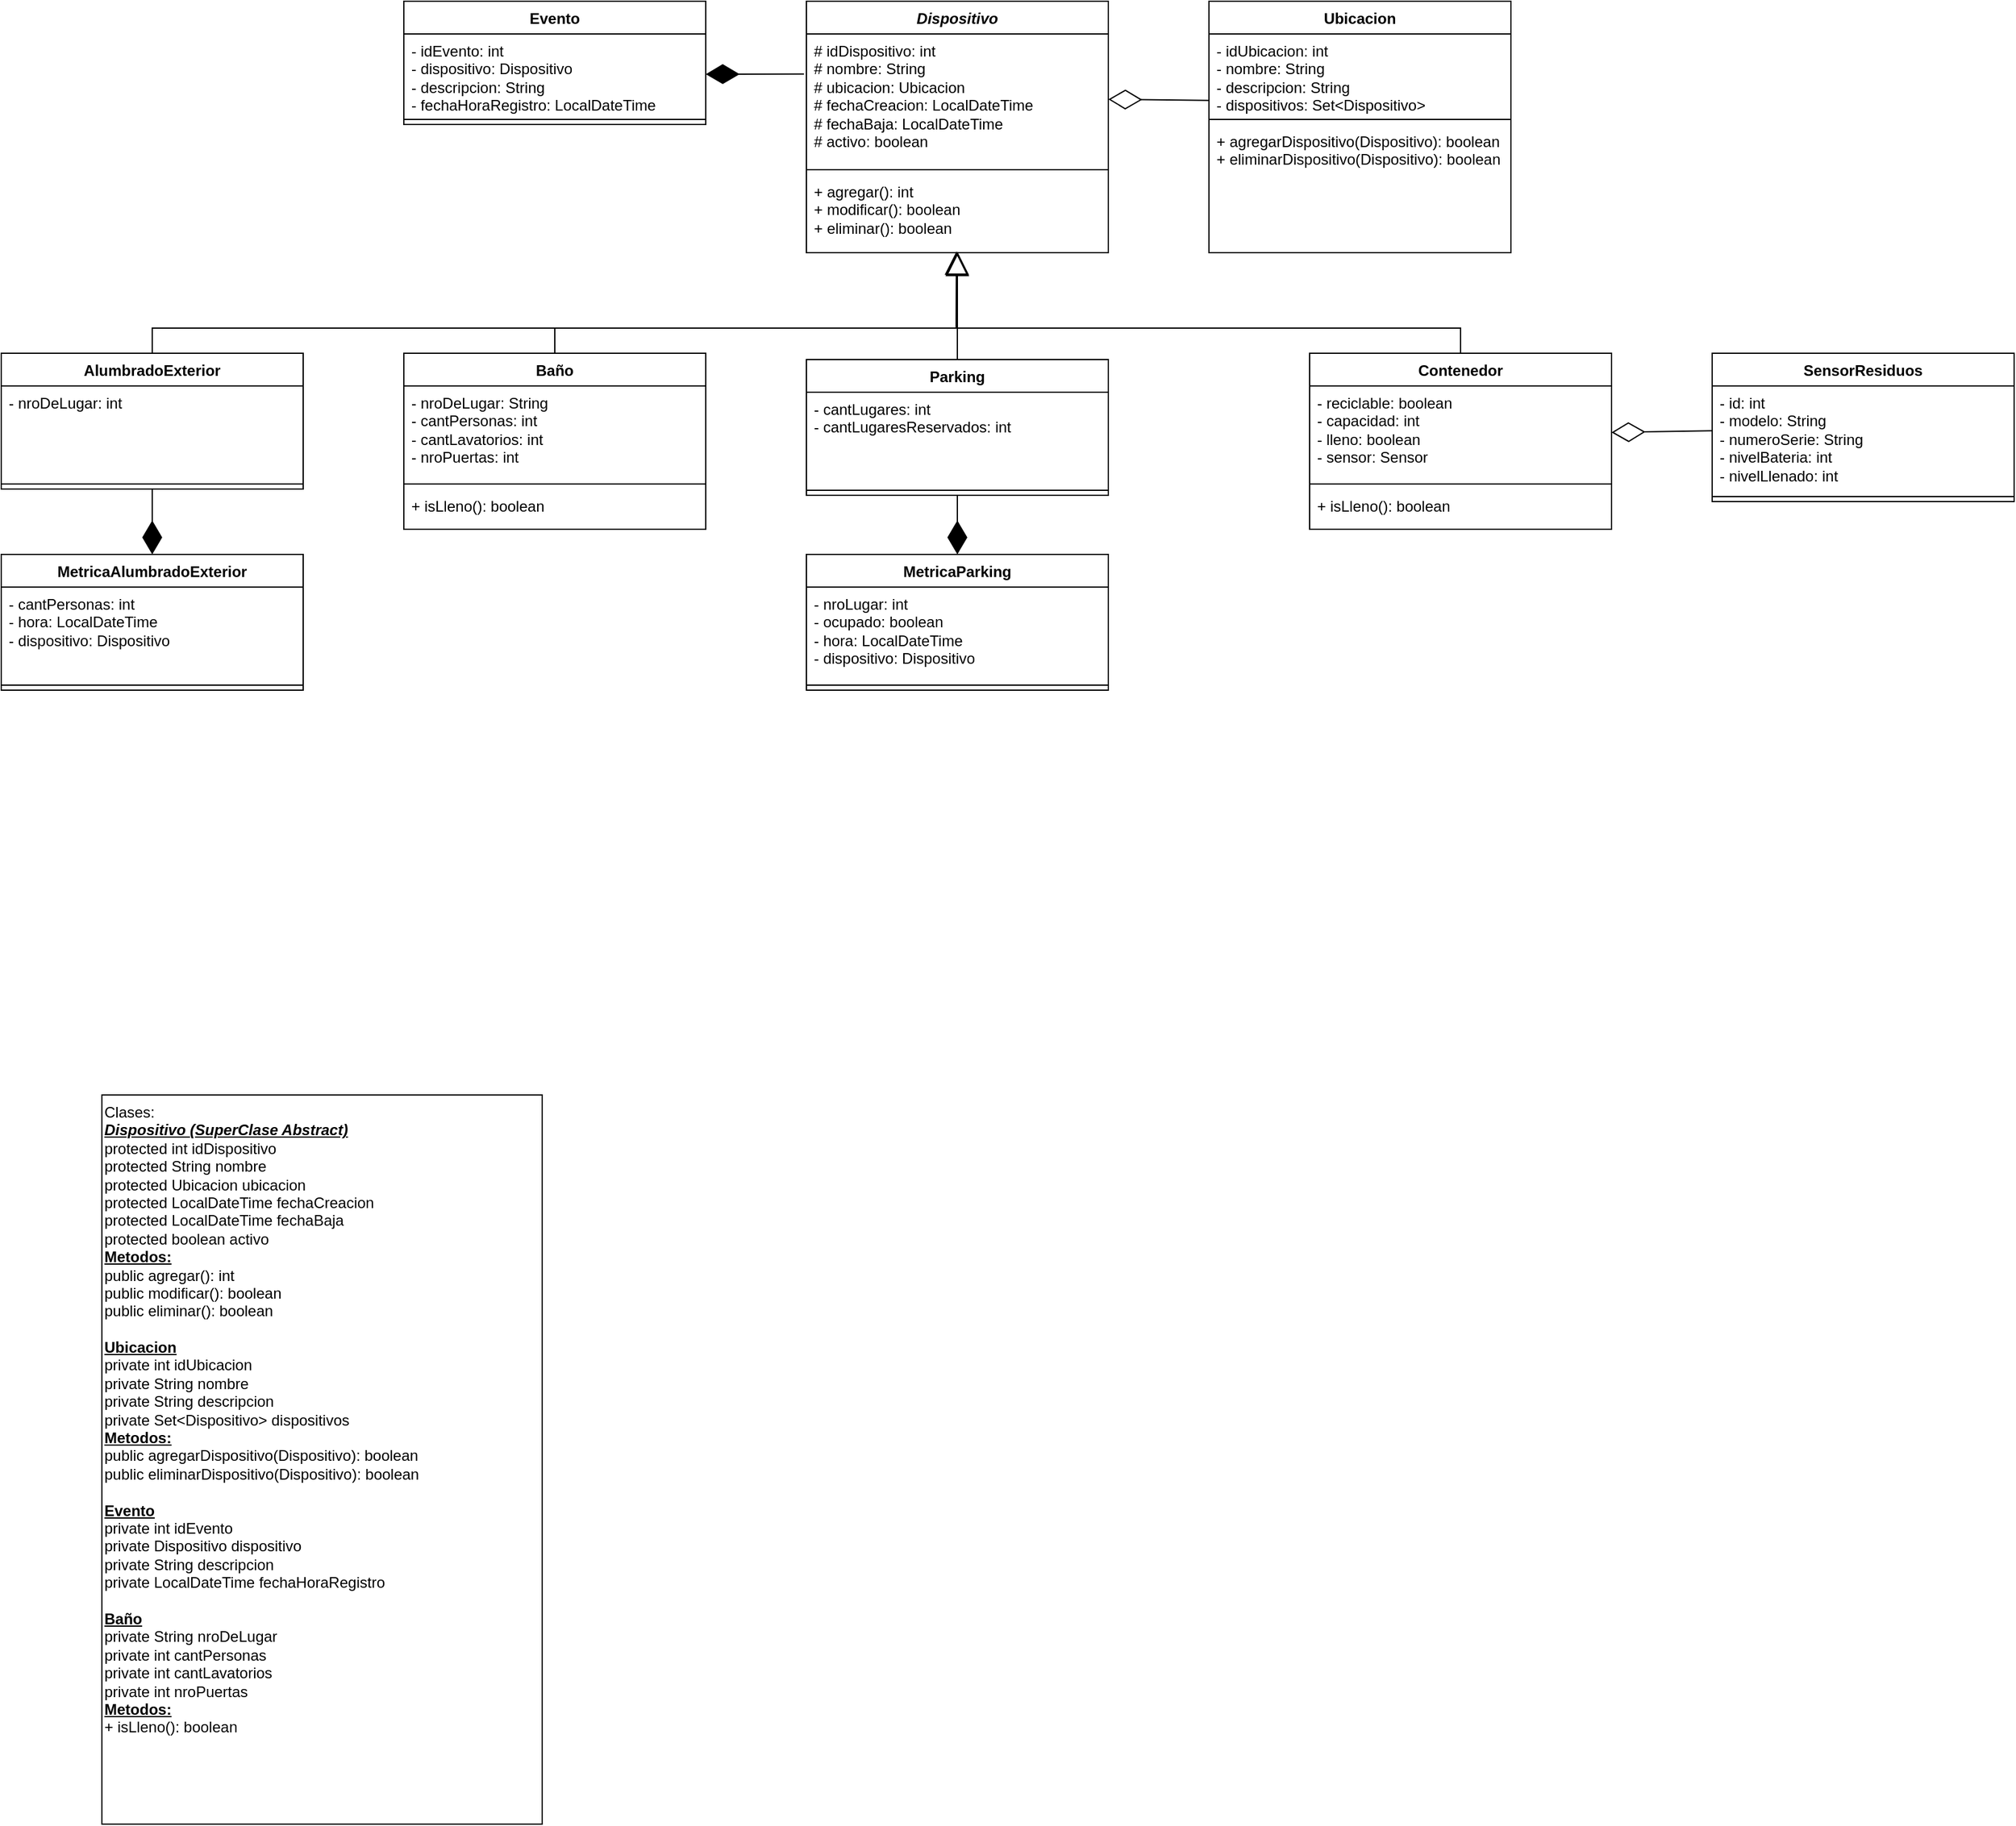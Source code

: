 <mxfile version="21.2.8" type="device">
  <diagram name="Page-1" id="c4acf3e9-155e-7222-9cf6-157b1a14988f">
    <mxGraphModel dx="2206" dy="1286" grid="1" gridSize="10" guides="1" tooltips="1" connect="1" arrows="1" fold="1" page="1" pageScale="1" pageWidth="1700" pageHeight="1100" background="none" math="0" shadow="0">
      <root>
        <mxCell id="0" />
        <mxCell id="1" parent="0" />
        <mxCell id="F8O841RziVCeOHIme4oO-1" value="Ubicacion" style="swimlane;fontStyle=1;align=center;verticalAlign=top;childLayout=stackLayout;horizontal=1;startSize=26;horizontalStack=0;resizeParent=1;resizeParentMax=0;resizeLast=0;collapsible=1;marginBottom=0;whiteSpace=wrap;html=1;" parent="1" vertex="1">
          <mxGeometry x="1040" y="280" width="240" height="200" as="geometry">
            <mxRectangle x="480" y="400" width="80" height="30" as="alternateBounds" />
          </mxGeometry>
        </mxCell>
        <mxCell id="F8O841RziVCeOHIme4oO-2" value="- idUbicacion: int&lt;br&gt;- nombre: String&lt;br&gt;- descripcion: String&lt;br&gt;- dispositivos: Set&amp;lt;Dispositivo&amp;gt;" style="text;strokeColor=none;fillColor=none;align=left;verticalAlign=top;spacingLeft=4;spacingRight=4;overflow=hidden;rotatable=0;points=[[0,0.5],[1,0.5]];portConstraint=eastwest;whiteSpace=wrap;html=1;" parent="F8O841RziVCeOHIme4oO-1" vertex="1">
          <mxGeometry y="26" width="240" height="64" as="geometry" />
        </mxCell>
        <mxCell id="F8O841RziVCeOHIme4oO-3" value="" style="line;strokeWidth=1;fillColor=none;align=left;verticalAlign=middle;spacingTop=-1;spacingLeft=3;spacingRight=3;rotatable=0;labelPosition=right;points=[];portConstraint=eastwest;strokeColor=inherit;" parent="F8O841RziVCeOHIme4oO-1" vertex="1">
          <mxGeometry y="90" width="240" height="8" as="geometry" />
        </mxCell>
        <mxCell id="F8O841RziVCeOHIme4oO-4" value="+ agregarDispositivo(Dispositivo): boolean&lt;br&gt;+ eliminarDispositivo(Dispositivo): boolean" style="text;strokeColor=none;fillColor=none;align=left;verticalAlign=top;spacingLeft=4;spacingRight=4;overflow=hidden;rotatable=0;points=[[0,0.5],[1,0.5]];portConstraint=eastwest;whiteSpace=wrap;html=1;" parent="F8O841RziVCeOHIme4oO-1" vertex="1">
          <mxGeometry y="98" width="240" height="102" as="geometry" />
        </mxCell>
        <mxCell id="F8O841RziVCeOHIme4oO-5" value="&lt;i&gt;Dispositivo&lt;/i&gt;" style="swimlane;fontStyle=1;align=center;verticalAlign=top;childLayout=stackLayout;horizontal=1;startSize=26;horizontalStack=0;resizeParent=1;resizeParentMax=0;resizeLast=0;collapsible=1;marginBottom=0;whiteSpace=wrap;html=1;" parent="1" vertex="1">
          <mxGeometry x="720" y="280" width="240" height="200" as="geometry">
            <mxRectangle x="480" y="400" width="80" height="30" as="alternateBounds" />
          </mxGeometry>
        </mxCell>
        <mxCell id="F8O841RziVCeOHIme4oO-6" value="# idDispositivo: int&lt;br&gt;# nombre: String&lt;br&gt;# ubicacion: Ubicacion&lt;br&gt;# fechaCreacion: LocalDateTime&lt;br&gt;# fechaBaja: LocalDateTime&lt;br&gt;# activo: boolean" style="text;strokeColor=none;fillColor=none;align=left;verticalAlign=top;spacingLeft=4;spacingRight=4;overflow=hidden;rotatable=0;points=[[0,0.5],[1,0.5]];portConstraint=eastwest;whiteSpace=wrap;html=1;" parent="F8O841RziVCeOHIme4oO-5" vertex="1">
          <mxGeometry y="26" width="240" height="104" as="geometry" />
        </mxCell>
        <mxCell id="F8O841RziVCeOHIme4oO-7" value="" style="line;strokeWidth=1;fillColor=none;align=left;verticalAlign=middle;spacingTop=-1;spacingLeft=3;spacingRight=3;rotatable=0;labelPosition=right;points=[];portConstraint=eastwest;strokeColor=inherit;" parent="F8O841RziVCeOHIme4oO-5" vertex="1">
          <mxGeometry y="130" width="240" height="8" as="geometry" />
        </mxCell>
        <mxCell id="F8O841RziVCeOHIme4oO-8" value="+ agregar(): int&lt;br&gt;+ modificar(): boolean&lt;br&gt;+ eliminar(): boolean" style="text;strokeColor=none;fillColor=none;align=left;verticalAlign=top;spacingLeft=4;spacingRight=4;overflow=hidden;rotatable=0;points=[[0,0.5],[1,0.5]];portConstraint=eastwest;whiteSpace=wrap;html=1;" parent="F8O841RziVCeOHIme4oO-5" vertex="1">
          <mxGeometry y="138" width="240" height="62" as="geometry" />
        </mxCell>
        <mxCell id="Y4ut_rwbPkT-3MlVgnc4-1" value="Contenedor" style="swimlane;fontStyle=1;align=center;verticalAlign=top;childLayout=stackLayout;horizontal=1;startSize=26;horizontalStack=0;resizeParent=1;resizeParentMax=0;resizeLast=0;collapsible=1;marginBottom=0;whiteSpace=wrap;html=1;" parent="1" vertex="1">
          <mxGeometry x="1120" y="560" width="240" height="140" as="geometry">
            <mxRectangle x="480" y="400" width="80" height="30" as="alternateBounds" />
          </mxGeometry>
        </mxCell>
        <mxCell id="Y4ut_rwbPkT-3MlVgnc4-2" value="- reciclable: boolean&lt;br&gt;- capacidad: int&lt;br&gt;- lleno: boolean&lt;br&gt;- sensor: Sensor" style="text;strokeColor=none;fillColor=none;align=left;verticalAlign=top;spacingLeft=4;spacingRight=4;overflow=hidden;rotatable=0;points=[[0,0.5],[1,0.5]];portConstraint=eastwest;whiteSpace=wrap;html=1;" parent="Y4ut_rwbPkT-3MlVgnc4-1" vertex="1">
          <mxGeometry y="26" width="240" height="74" as="geometry" />
        </mxCell>
        <mxCell id="Y4ut_rwbPkT-3MlVgnc4-3" value="" style="line;strokeWidth=1;fillColor=none;align=left;verticalAlign=middle;spacingTop=-1;spacingLeft=3;spacingRight=3;rotatable=0;labelPosition=right;points=[];portConstraint=eastwest;strokeColor=inherit;" parent="Y4ut_rwbPkT-3MlVgnc4-1" vertex="1">
          <mxGeometry y="100" width="240" height="8" as="geometry" />
        </mxCell>
        <mxCell id="Y4ut_rwbPkT-3MlVgnc4-4" value="+ isLleno(): boolean" style="text;strokeColor=none;fillColor=none;align=left;verticalAlign=top;spacingLeft=4;spacingRight=4;overflow=hidden;rotatable=0;points=[[0,0.5],[1,0.5]];portConstraint=eastwest;whiteSpace=wrap;html=1;" parent="Y4ut_rwbPkT-3MlVgnc4-1" vertex="1">
          <mxGeometry y="108" width="240" height="32" as="geometry" />
        </mxCell>
        <mxCell id="Y4ut_rwbPkT-3MlVgnc4-6" value="" style="endArrow=block;endSize=16;endFill=0;html=1;rounded=0;exitX=0.5;exitY=0;exitDx=0;exitDy=0;entryX=0.5;entryY=1;entryDx=0;entryDy=0;entryPerimeter=0;" parent="1" source="Y4ut_rwbPkT-3MlVgnc4-1" target="F8O841RziVCeOHIme4oO-8" edge="1">
          <mxGeometry width="160" relative="1" as="geometry">
            <mxPoint x="1150" y="590" as="sourcePoint" />
            <mxPoint x="870" y="460" as="targetPoint" />
            <Array as="points">
              <mxPoint x="1240" y="540" />
              <mxPoint x="840" y="540" />
            </Array>
          </mxGeometry>
        </mxCell>
        <mxCell id="Y4ut_rwbPkT-3MlVgnc4-9" value="" style="endArrow=diamondThin;endFill=0;endSize=24;html=1;rounded=0;entryX=1;entryY=0.5;entryDx=0;entryDy=0;exitX=0;exitY=0.826;exitDx=0;exitDy=0;exitPerimeter=0;" parent="1" source="F8O841RziVCeOHIme4oO-2" target="F8O841RziVCeOHIme4oO-6" edge="1">
          <mxGeometry width="160" relative="1" as="geometry">
            <mxPoint x="1010" y="410" as="sourcePoint" />
            <mxPoint x="1210" y="540" as="targetPoint" />
          </mxGeometry>
        </mxCell>
        <mxCell id="Y4ut_rwbPkT-3MlVgnc4-11" value="SensorResiduos" style="swimlane;fontStyle=1;align=center;verticalAlign=top;childLayout=stackLayout;horizontal=1;startSize=26;horizontalStack=0;resizeParent=1;resizeParentMax=0;resizeLast=0;collapsible=1;marginBottom=0;whiteSpace=wrap;html=1;" parent="1" vertex="1">
          <mxGeometry x="1440" y="560" width="240" height="118" as="geometry">
            <mxRectangle x="480" y="400" width="80" height="30" as="alternateBounds" />
          </mxGeometry>
        </mxCell>
        <mxCell id="Y4ut_rwbPkT-3MlVgnc4-12" value="- id: int&lt;br&gt;- modelo: String&lt;br&gt;- numeroSerie: String&lt;br&gt;- nivelBateria: int&lt;br&gt;- nivelLlenado: int" style="text;strokeColor=none;fillColor=none;align=left;verticalAlign=top;spacingLeft=4;spacingRight=4;overflow=hidden;rotatable=0;points=[[0,0.5],[1,0.5]];portConstraint=eastwest;whiteSpace=wrap;html=1;" parent="Y4ut_rwbPkT-3MlVgnc4-11" vertex="1">
          <mxGeometry y="26" width="240" height="84" as="geometry" />
        </mxCell>
        <mxCell id="Y4ut_rwbPkT-3MlVgnc4-13" value="" style="line;strokeWidth=1;fillColor=none;align=left;verticalAlign=middle;spacingTop=-1;spacingLeft=3;spacingRight=3;rotatable=0;labelPosition=right;points=[];portConstraint=eastwest;strokeColor=inherit;" parent="Y4ut_rwbPkT-3MlVgnc4-11" vertex="1">
          <mxGeometry y="110" width="240" height="8" as="geometry" />
        </mxCell>
        <mxCell id="Y4ut_rwbPkT-3MlVgnc4-15" value="" style="endArrow=diamondThin;endFill=0;endSize=24;html=1;rounded=0;entryX=1;entryY=0.5;entryDx=0;entryDy=0;exitX=0.002;exitY=0.424;exitDx=0;exitDy=0;exitPerimeter=0;" parent="1" source="Y4ut_rwbPkT-3MlVgnc4-12" edge="1" target="Y4ut_rwbPkT-3MlVgnc4-2">
          <mxGeometry width="160" relative="1" as="geometry">
            <mxPoint x="1440" y="690" as="sourcePoint" />
            <mxPoint x="1350" y="648" as="targetPoint" />
          </mxGeometry>
        </mxCell>
        <mxCell id="CIZcdTz_rNA8p1j0GoCH-2" value="Evento" style="swimlane;fontStyle=1;align=center;verticalAlign=top;childLayout=stackLayout;horizontal=1;startSize=26;horizontalStack=0;resizeParent=1;resizeParentMax=0;resizeLast=0;collapsible=1;marginBottom=0;whiteSpace=wrap;html=1;" vertex="1" parent="1">
          <mxGeometry x="400" y="280" width="240" height="98" as="geometry">
            <mxRectangle x="480" y="400" width="80" height="30" as="alternateBounds" />
          </mxGeometry>
        </mxCell>
        <mxCell id="CIZcdTz_rNA8p1j0GoCH-3" value="- idEvento: int&lt;br&gt;- dispositivo: Dispositivo&lt;br&gt;- descripcion: String&lt;br&gt;- fechaHoraRegistro: LocalDateTime" style="text;strokeColor=none;fillColor=none;align=left;verticalAlign=top;spacingLeft=4;spacingRight=4;overflow=hidden;rotatable=0;points=[[0,0.5],[1,0.5]];portConstraint=eastwest;whiteSpace=wrap;html=1;" vertex="1" parent="CIZcdTz_rNA8p1j0GoCH-2">
          <mxGeometry y="26" width="240" height="64" as="geometry" />
        </mxCell>
        <mxCell id="CIZcdTz_rNA8p1j0GoCH-4" value="" style="line;strokeWidth=1;fillColor=none;align=left;verticalAlign=middle;spacingTop=-1;spacingLeft=3;spacingRight=3;rotatable=0;labelPosition=right;points=[];portConstraint=eastwest;strokeColor=inherit;" vertex="1" parent="CIZcdTz_rNA8p1j0GoCH-2">
          <mxGeometry y="90" width="240" height="8" as="geometry" />
        </mxCell>
        <mxCell id="CIZcdTz_rNA8p1j0GoCH-7" value="" style="endArrow=diamondThin;endFill=1;endSize=24;html=1;rounded=0;entryX=1;entryY=0.5;entryDx=0;entryDy=0;exitX=-0.008;exitY=0.306;exitDx=0;exitDy=0;exitPerimeter=0;" edge="1" parent="1" source="F8O841RziVCeOHIme4oO-6" target="CIZcdTz_rNA8p1j0GoCH-3">
          <mxGeometry width="160" relative="1" as="geometry">
            <mxPoint x="560" y="570" as="sourcePoint" />
            <mxPoint x="720" y="570" as="targetPoint" />
          </mxGeometry>
        </mxCell>
        <mxCell id="CIZcdTz_rNA8p1j0GoCH-8" value="Baño" style="swimlane;fontStyle=1;align=center;verticalAlign=top;childLayout=stackLayout;horizontal=1;startSize=26;horizontalStack=0;resizeParent=1;resizeParentMax=0;resizeLast=0;collapsible=1;marginBottom=0;whiteSpace=wrap;html=1;" vertex="1" parent="1">
          <mxGeometry x="400" y="560" width="240" height="140" as="geometry">
            <mxRectangle x="480" y="400" width="80" height="30" as="alternateBounds" />
          </mxGeometry>
        </mxCell>
        <mxCell id="CIZcdTz_rNA8p1j0GoCH-9" value="- nroDeLugar: String&lt;br&gt;- cantPersonas: int&lt;br&gt;- cantLavatorios: int&lt;br&gt;- nroPuertas: int" style="text;strokeColor=none;fillColor=none;align=left;verticalAlign=top;spacingLeft=4;spacingRight=4;overflow=hidden;rotatable=0;points=[[0,0.5],[1,0.5]];portConstraint=eastwest;whiteSpace=wrap;html=1;" vertex="1" parent="CIZcdTz_rNA8p1j0GoCH-8">
          <mxGeometry y="26" width="240" height="74" as="geometry" />
        </mxCell>
        <mxCell id="CIZcdTz_rNA8p1j0GoCH-10" value="" style="line;strokeWidth=1;fillColor=none;align=left;verticalAlign=middle;spacingTop=-1;spacingLeft=3;spacingRight=3;rotatable=0;labelPosition=right;points=[];portConstraint=eastwest;strokeColor=inherit;" vertex="1" parent="CIZcdTz_rNA8p1j0GoCH-8">
          <mxGeometry y="100" width="240" height="8" as="geometry" />
        </mxCell>
        <mxCell id="CIZcdTz_rNA8p1j0GoCH-11" value="+ isLleno(): boolean" style="text;strokeColor=none;fillColor=none;align=left;verticalAlign=top;spacingLeft=4;spacingRight=4;overflow=hidden;rotatable=0;points=[[0,0.5],[1,0.5]];portConstraint=eastwest;whiteSpace=wrap;html=1;" vertex="1" parent="CIZcdTz_rNA8p1j0GoCH-8">
          <mxGeometry y="108" width="240" height="32" as="geometry" />
        </mxCell>
        <mxCell id="CIZcdTz_rNA8p1j0GoCH-12" value="" style="endArrow=block;endSize=16;endFill=0;html=1;rounded=0;exitX=0.5;exitY=0;exitDx=0;exitDy=0;entryX=0.497;entryY=0.984;entryDx=0;entryDy=0;entryPerimeter=0;" edge="1" parent="1" source="CIZcdTz_rNA8p1j0GoCH-8" target="F8O841RziVCeOHIme4oO-8">
          <mxGeometry x="-0.0" width="160" relative="1" as="geometry">
            <mxPoint x="1170" y="570" as="sourcePoint" />
            <mxPoint x="850" y="500" as="targetPoint" />
            <Array as="points">
              <mxPoint x="520" y="540" />
              <mxPoint x="839" y="540" />
            </Array>
            <mxPoint as="offset" />
          </mxGeometry>
        </mxCell>
        <mxCell id="CIZcdTz_rNA8p1j0GoCH-13" value="AlumbradoExterior" style="swimlane;fontStyle=1;align=center;verticalAlign=top;childLayout=stackLayout;horizontal=1;startSize=26;horizontalStack=0;resizeParent=1;resizeParentMax=0;resizeLast=0;collapsible=1;marginBottom=0;whiteSpace=wrap;html=1;" vertex="1" parent="1">
          <mxGeometry x="80" y="560" width="240" height="108" as="geometry">
            <mxRectangle x="480" y="400" width="80" height="30" as="alternateBounds" />
          </mxGeometry>
        </mxCell>
        <mxCell id="CIZcdTz_rNA8p1j0GoCH-14" value="- nroDeLugar: int" style="text;strokeColor=none;fillColor=none;align=left;verticalAlign=top;spacingLeft=4;spacingRight=4;overflow=hidden;rotatable=0;points=[[0,0.5],[1,0.5]];portConstraint=eastwest;whiteSpace=wrap;html=1;" vertex="1" parent="CIZcdTz_rNA8p1j0GoCH-13">
          <mxGeometry y="26" width="240" height="74" as="geometry" />
        </mxCell>
        <mxCell id="CIZcdTz_rNA8p1j0GoCH-15" value="" style="line;strokeWidth=1;fillColor=none;align=left;verticalAlign=middle;spacingTop=-1;spacingLeft=3;spacingRight=3;rotatable=0;labelPosition=right;points=[];portConstraint=eastwest;strokeColor=inherit;" vertex="1" parent="CIZcdTz_rNA8p1j0GoCH-13">
          <mxGeometry y="100" width="240" height="8" as="geometry" />
        </mxCell>
        <mxCell id="CIZcdTz_rNA8p1j0GoCH-17" value="" style="endArrow=block;endSize=16;endFill=0;html=1;rounded=0;exitX=0.5;exitY=0;exitDx=0;exitDy=0;" edge="1" parent="1" source="CIZcdTz_rNA8p1j0GoCH-13">
          <mxGeometry x="-0.549" width="160" relative="1" as="geometry">
            <mxPoint x="530" y="570" as="sourcePoint" />
            <mxPoint x="840" y="480" as="targetPoint" />
            <Array as="points">
              <mxPoint x="200" y="540" />
              <mxPoint x="840" y="540" />
            </Array>
            <mxPoint as="offset" />
          </mxGeometry>
        </mxCell>
        <mxCell id="CIZcdTz_rNA8p1j0GoCH-18" value="MetricaAlumbradoExterior" style="swimlane;fontStyle=1;align=center;verticalAlign=top;childLayout=stackLayout;horizontal=1;startSize=26;horizontalStack=0;resizeParent=1;resizeParentMax=0;resizeLast=0;collapsible=1;marginBottom=0;whiteSpace=wrap;html=1;" vertex="1" parent="1">
          <mxGeometry x="80" y="720" width="240" height="108" as="geometry">
            <mxRectangle x="480" y="400" width="80" height="30" as="alternateBounds" />
          </mxGeometry>
        </mxCell>
        <mxCell id="CIZcdTz_rNA8p1j0GoCH-19" value="- cantPersonas: int&lt;br&gt;- hora: LocalDateTime&lt;br&gt;- dispositivo: Dispositivo" style="text;strokeColor=none;fillColor=none;align=left;verticalAlign=top;spacingLeft=4;spacingRight=4;overflow=hidden;rotatable=0;points=[[0,0.5],[1,0.5]];portConstraint=eastwest;whiteSpace=wrap;html=1;" vertex="1" parent="CIZcdTz_rNA8p1j0GoCH-18">
          <mxGeometry y="26" width="240" height="74" as="geometry" />
        </mxCell>
        <mxCell id="CIZcdTz_rNA8p1j0GoCH-20" value="" style="line;strokeWidth=1;fillColor=none;align=left;verticalAlign=middle;spacingTop=-1;spacingLeft=3;spacingRight=3;rotatable=0;labelPosition=right;points=[];portConstraint=eastwest;strokeColor=inherit;" vertex="1" parent="CIZcdTz_rNA8p1j0GoCH-18">
          <mxGeometry y="100" width="240" height="8" as="geometry" />
        </mxCell>
        <mxCell id="CIZcdTz_rNA8p1j0GoCH-21" value="Parking" style="swimlane;fontStyle=1;align=center;verticalAlign=top;childLayout=stackLayout;horizontal=1;startSize=26;horizontalStack=0;resizeParent=1;resizeParentMax=0;resizeLast=0;collapsible=1;marginBottom=0;whiteSpace=wrap;html=1;" vertex="1" parent="1">
          <mxGeometry x="720" y="565" width="240" height="108" as="geometry">
            <mxRectangle x="480" y="400" width="80" height="30" as="alternateBounds" />
          </mxGeometry>
        </mxCell>
        <mxCell id="CIZcdTz_rNA8p1j0GoCH-22" value="- cantLugares: int&lt;br&gt;- cantLugaresReservados: int" style="text;strokeColor=none;fillColor=none;align=left;verticalAlign=top;spacingLeft=4;spacingRight=4;overflow=hidden;rotatable=0;points=[[0,0.5],[1,0.5]];portConstraint=eastwest;whiteSpace=wrap;html=1;" vertex="1" parent="CIZcdTz_rNA8p1j0GoCH-21">
          <mxGeometry y="26" width="240" height="74" as="geometry" />
        </mxCell>
        <mxCell id="CIZcdTz_rNA8p1j0GoCH-23" value="" style="line;strokeWidth=1;fillColor=none;align=left;verticalAlign=middle;spacingTop=-1;spacingLeft=3;spacingRight=3;rotatable=0;labelPosition=right;points=[];portConstraint=eastwest;strokeColor=inherit;" vertex="1" parent="CIZcdTz_rNA8p1j0GoCH-21">
          <mxGeometry y="100" width="240" height="8" as="geometry" />
        </mxCell>
        <mxCell id="CIZcdTz_rNA8p1j0GoCH-25" value="" style="endArrow=block;endSize=16;endFill=0;html=1;rounded=0;exitX=0.5;exitY=0;exitDx=0;exitDy=0;entryX=0.5;entryY=0.985;entryDx=0;entryDy=0;entryPerimeter=0;" edge="1" parent="1" source="CIZcdTz_rNA8p1j0GoCH-21" target="F8O841RziVCeOHIme4oO-8">
          <mxGeometry x="-0.418" width="160" relative="1" as="geometry">
            <mxPoint x="210" y="570" as="sourcePoint" />
            <mxPoint x="850" y="490" as="targetPoint" />
            <Array as="points" />
            <mxPoint as="offset" />
          </mxGeometry>
        </mxCell>
        <mxCell id="CIZcdTz_rNA8p1j0GoCH-26" value="MetricaParking" style="swimlane;fontStyle=1;align=center;verticalAlign=top;childLayout=stackLayout;horizontal=1;startSize=26;horizontalStack=0;resizeParent=1;resizeParentMax=0;resizeLast=0;collapsible=1;marginBottom=0;whiteSpace=wrap;html=1;" vertex="1" parent="1">
          <mxGeometry x="720" y="720" width="240" height="108" as="geometry">
            <mxRectangle x="480" y="400" width="80" height="30" as="alternateBounds" />
          </mxGeometry>
        </mxCell>
        <mxCell id="CIZcdTz_rNA8p1j0GoCH-27" value="- nroLugar: int&lt;br&gt;- ocupado: boolean&lt;br&gt;- hora: LocalDateTime&lt;br&gt;- dispositivo: Dispositivo" style="text;strokeColor=none;fillColor=none;align=left;verticalAlign=top;spacingLeft=4;spacingRight=4;overflow=hidden;rotatable=0;points=[[0,0.5],[1,0.5]];portConstraint=eastwest;whiteSpace=wrap;html=1;" vertex="1" parent="CIZcdTz_rNA8p1j0GoCH-26">
          <mxGeometry y="26" width="240" height="74" as="geometry" />
        </mxCell>
        <mxCell id="CIZcdTz_rNA8p1j0GoCH-28" value="" style="line;strokeWidth=1;fillColor=none;align=left;verticalAlign=middle;spacingTop=-1;spacingLeft=3;spacingRight=3;rotatable=0;labelPosition=right;points=[];portConstraint=eastwest;strokeColor=inherit;" vertex="1" parent="CIZcdTz_rNA8p1j0GoCH-26">
          <mxGeometry y="100" width="240" height="8" as="geometry" />
        </mxCell>
        <mxCell id="CIZcdTz_rNA8p1j0GoCH-29" value="" style="endArrow=diamondThin;endFill=1;endSize=24;html=1;rounded=0;entryX=0.5;entryY=0;entryDx=0;entryDy=0;exitX=0.5;exitY=1;exitDx=0;exitDy=0;" edge="1" parent="1" source="CIZcdTz_rNA8p1j0GoCH-21" target="CIZcdTz_rNA8p1j0GoCH-26">
          <mxGeometry width="160" relative="1" as="geometry">
            <mxPoint x="978" y="699.29" as="sourcePoint" />
            <mxPoint x="900" y="699.29" as="targetPoint" />
          </mxGeometry>
        </mxCell>
        <mxCell id="CIZcdTz_rNA8p1j0GoCH-30" value="" style="endArrow=diamondThin;endFill=1;endSize=24;html=1;rounded=0;exitX=0.5;exitY=1;exitDx=0;exitDy=0;entryX=0.5;entryY=0;entryDx=0;entryDy=0;" edge="1" parent="1" source="CIZcdTz_rNA8p1j0GoCH-13" target="CIZcdTz_rNA8p1j0GoCH-18">
          <mxGeometry width="160" relative="1" as="geometry">
            <mxPoint x="240" y="660" as="sourcePoint" />
            <mxPoint x="240" y="707" as="targetPoint" />
          </mxGeometry>
        </mxCell>
        <mxCell id="CIZcdTz_rNA8p1j0GoCH-31" value="Clases:&lt;br&gt;&lt;i style=&quot;font-weight: 700;&quot;&gt;&lt;u&gt;Dispositivo (SuperClase Abstract)&lt;/u&gt;&lt;br&gt;&lt;/i&gt;protected int&amp;nbsp;idDispositivo&lt;br style=&quot;&quot;&gt;protected String&amp;nbsp;&lt;span style=&quot;&quot;&gt;nombre&lt;/span&gt;&lt;br style=&quot;&quot;&gt;protected Ubicacion&amp;nbsp;&lt;span style=&quot;&quot;&gt;ubicacion&lt;/span&gt;&lt;br style=&quot;&quot;&gt;protected LocalDateTime&amp;nbsp;&lt;span style=&quot;&quot;&gt;fechaCreacion&lt;/span&gt;&lt;br style=&quot;&quot;&gt;protected LocalDateTime&amp;nbsp;&lt;span style=&quot;&quot;&gt;fechaBaja&lt;/span&gt;&lt;br style=&quot;&quot;&gt;protected boolean&amp;nbsp;&lt;span style=&quot;&quot;&gt;activo&lt;br&gt;&lt;/span&gt;&lt;span style=&quot;font-weight: 700;&quot;&gt;&lt;u&gt;Metodos:&lt;/u&gt;&lt;br&gt;&lt;/span&gt;public agregar(): int&lt;br&gt;public&amp;nbsp;modificar(): boolean&lt;br&gt;public&amp;nbsp;eliminar(): boolean&lt;br&gt;&lt;i style=&quot;font-weight: 700;&quot;&gt;&lt;br&gt;&lt;/i&gt;&lt;b&gt;&lt;u&gt;Ubicacion&lt;/u&gt;&lt;/b&gt;&lt;br&gt;&lt;div style=&quot;&quot;&gt;private int idUbicacion&lt;/div&gt;&lt;div style=&quot;&quot;&gt;private String nombre&lt;/div&gt;&lt;div style=&quot;&quot;&gt;private String descripcion&lt;/div&gt;&lt;div style=&quot;&quot;&gt;private Set&amp;lt;Dispositivo&amp;gt; dispositivos&lt;/div&gt;&lt;div style=&quot;&quot;&gt;&lt;u style=&quot;font-weight: 700;&quot;&gt;Metodos:&lt;/u&gt;&lt;br&gt;&lt;/div&gt;public&amp;nbsp;&lt;span style=&quot;background-color: initial;&quot;&gt;agregarDispositivo(Dispositivo): boolean&lt;/span&gt;&lt;br&gt;public&amp;nbsp;eliminarDispositivo(Dispositivo): boolean&lt;br&gt;&lt;br&gt;&lt;span style=&quot;font-weight: 700; text-align: center;&quot;&gt;&lt;u&gt;Evento&lt;br&gt;&lt;/u&gt;&lt;/span&gt;private int idEvento&lt;br&gt;private Dispositivo dispositivo&lt;br&gt;private String&amp;nbsp;descripcion&lt;br&gt;private LocalDateTime fechaHoraRegistro&lt;br&gt;&lt;br&gt;&lt;span style=&quot;font-weight: 700; text-align: center;&quot;&gt;&lt;u&gt;Baño&lt;br&gt;&lt;/u&gt;&lt;/span&gt;private String nroDeLugar&lt;br&gt;private&amp;nbsp;int cantPersonas&lt;br&gt;private&amp;nbsp;int&amp;nbsp;cantLavatorios&lt;br&gt;private&amp;nbsp;int nroPuertas&lt;br&gt;&lt;b&gt;&lt;u&gt;Metodos:&lt;/u&gt;&lt;/b&gt;&lt;br&gt;+ isLleno(): boolean&lt;span style=&quot;background-color: initial;&quot;&gt;&lt;br&gt;&lt;/span&gt;" style="html=1;whiteSpace=wrap;align=left;verticalAlign=top;" vertex="1" parent="1">
          <mxGeometry x="160" y="1150" width="350" height="580" as="geometry" />
        </mxCell>
      </root>
    </mxGraphModel>
  </diagram>
</mxfile>
